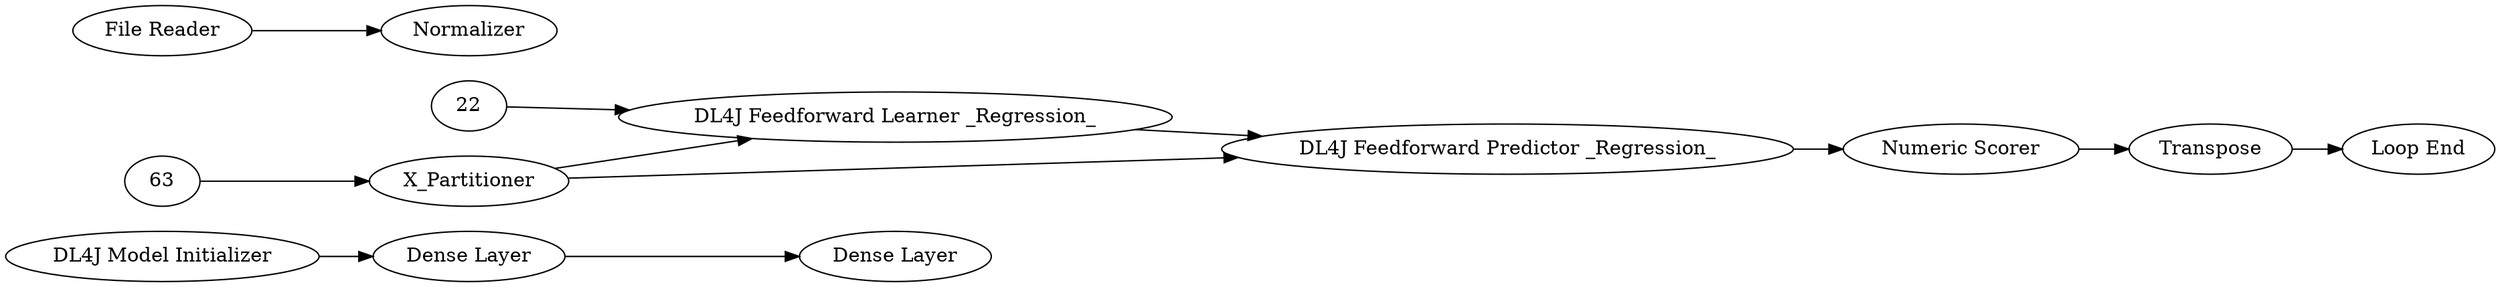 digraph {
	26 [label="Dense Layer"]
	27 [label="DL4J Model Initializer"]
	29 [label="Dense Layer"]
	55 [label="Numeric Scorer"]
	58 [label=X_Partitioner]
	59 [label=Transpose]
	60 [label="Loop End"]
	49 [label="DL4J Feedforward Learner _Regression_"]
	52 [label="DL4J Feedforward Predictor _Regression_"]
	34 [label="File Reader"]
	57 [label=Normalizer]
	26 -> 29
	27 -> 26
	34 -> 57
	22 -> 49
	55 -> 59
	58 -> 52
	58 -> 49
	59 -> 60
	49 -> 52
	52 -> 55
	63 -> 58
	rankdir=LR
}
